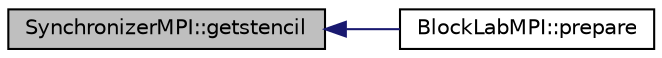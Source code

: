 digraph "SynchronizerMPI::getstencil"
{
  edge [fontname="Helvetica",fontsize="10",labelfontname="Helvetica",labelfontsize="10"];
  node [fontname="Helvetica",fontsize="10",shape=record];
  rankdir="LR";
  Node1 [label="SynchronizerMPI::getstencil",height=0.2,width=0.4,color="black", fillcolor="grey75", style="filled", fontcolor="black"];
  Node1 -> Node2 [dir="back",color="midnightblue",fontsize="10",style="solid"];
  Node2 [label="BlockLabMPI::prepare",height=0.2,width=0.4,color="black", fillcolor="white", style="filled",URL="$class_block_lab_m_p_i.html#a49e9b846d16c1c3f177b6ff067bc791c"];
}

